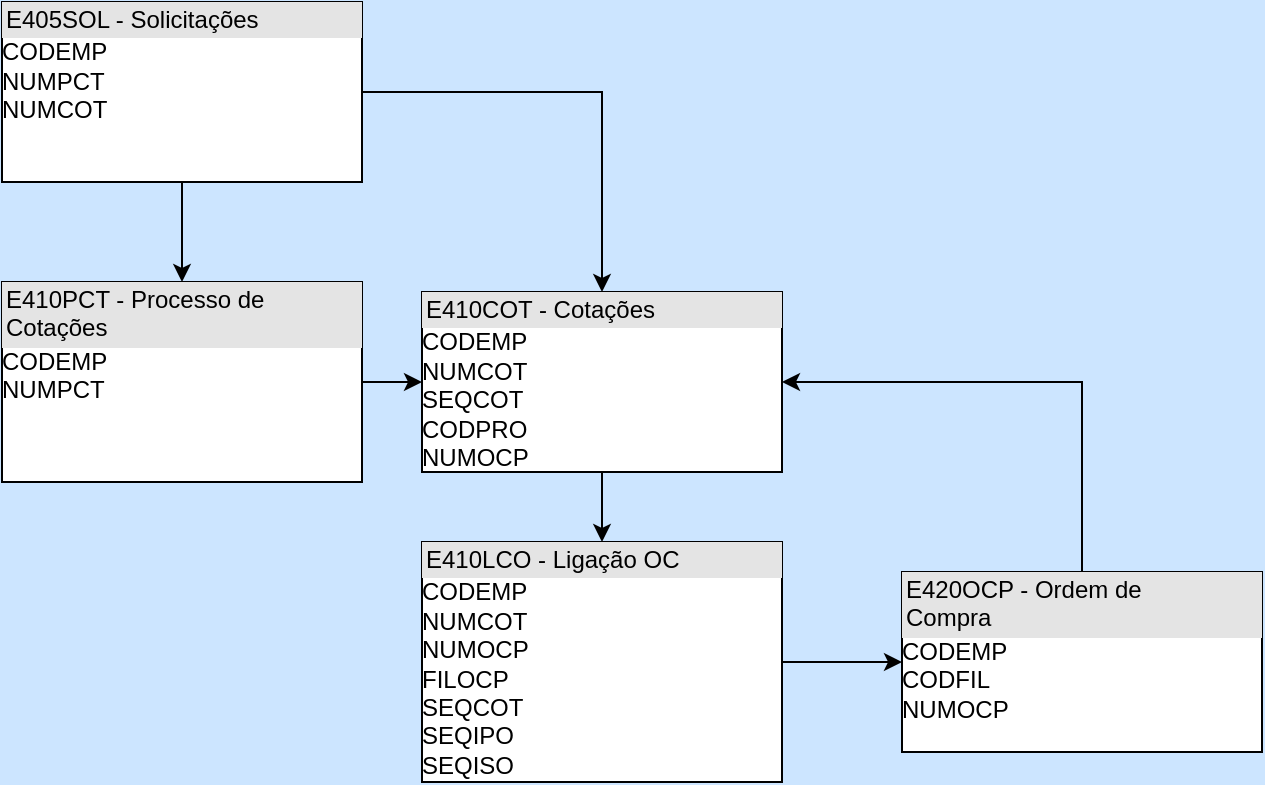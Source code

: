 <mxfile version="22.0.8" type="github">
  <diagram name="Page-1" id="c4acf3e9-155e-7222-9cf6-157b1a14988f">
    <mxGraphModel dx="1386" dy="751" grid="1" gridSize="10" guides="1" tooltips="1" connect="1" arrows="0" fold="1" page="1" pageScale="1" pageWidth="850" pageHeight="1100" background="#CCE5FF" math="0" shadow="0">
      <root>
        <mxCell id="0" />
        <mxCell id="1" parent="0" />
        <mxCell id="kiuOybaDVMzfkG_UTb65-15" style="edgeStyle=orthogonalEdgeStyle;rounded=0;orthogonalLoop=1;jettySize=auto;html=1;entryX=0;entryY=0.5;entryDx=0;entryDy=0;" edge="1" parent="1" source="kiuOybaDVMzfkG_UTb65-6" target="kiuOybaDVMzfkG_UTb65-8">
          <mxGeometry relative="1" as="geometry" />
        </mxCell>
        <mxCell id="kiuOybaDVMzfkG_UTb65-6" value="&lt;div style=&quot;box-sizing:border-box;width:100%;background:#e4e4e4;padding:2px;&quot;&gt;E410PCT - Processo de Cotações&lt;span style=&quot;white-space: pre;&quot;&gt;&#x9;&lt;/span&gt;&lt;/div&gt;CODEMP&lt;br&gt;NUMPCT" style="verticalAlign=top;align=left;overflow=fill;html=1;whiteSpace=wrap;" vertex="1" parent="1">
          <mxGeometry x="40" y="180" width="180" height="100" as="geometry" />
        </mxCell>
        <mxCell id="kiuOybaDVMzfkG_UTb65-16" style="edgeStyle=orthogonalEdgeStyle;rounded=0;orthogonalLoop=1;jettySize=auto;html=1;entryX=0.5;entryY=0;entryDx=0;entryDy=0;" edge="1" parent="1" source="kiuOybaDVMzfkG_UTb65-8" target="kiuOybaDVMzfkG_UTb65-10">
          <mxGeometry relative="1" as="geometry" />
        </mxCell>
        <mxCell id="kiuOybaDVMzfkG_UTb65-8" value="&lt;div style=&quot;box-sizing:border-box;width:100%;background:#e4e4e4;padding:2px;&quot;&gt;E410COT - Cotações&lt;/div&gt;CODEMP&lt;br&gt;NUMCOT&lt;br&gt;SEQCOT&lt;br&gt;CODPRO&lt;br&gt;NUMOCP" style="verticalAlign=top;align=left;overflow=fill;html=1;whiteSpace=wrap;" vertex="1" parent="1">
          <mxGeometry x="250" y="185" width="180" height="90" as="geometry" />
        </mxCell>
        <mxCell id="kiuOybaDVMzfkG_UTb65-14" style="edgeStyle=orthogonalEdgeStyle;rounded=0;orthogonalLoop=1;jettySize=auto;html=1;entryX=0.5;entryY=0;entryDx=0;entryDy=0;" edge="1" parent="1" source="kiuOybaDVMzfkG_UTb65-9" target="kiuOybaDVMzfkG_UTb65-6">
          <mxGeometry relative="1" as="geometry" />
        </mxCell>
        <mxCell id="kiuOybaDVMzfkG_UTb65-18" style="edgeStyle=orthogonalEdgeStyle;rounded=0;orthogonalLoop=1;jettySize=auto;html=1;" edge="1" parent="1" source="kiuOybaDVMzfkG_UTb65-9" target="kiuOybaDVMzfkG_UTb65-8">
          <mxGeometry relative="1" as="geometry" />
        </mxCell>
        <mxCell id="kiuOybaDVMzfkG_UTb65-9" value="&lt;div style=&quot;box-sizing:border-box;width:100%;background:#e4e4e4;padding:2px;&quot;&gt;E405SOL - Solicitações&lt;span style=&quot;white-space: pre;&quot;&gt;&#x9;&lt;/span&gt;&lt;/div&gt;CODEMP&lt;br&gt;NUMPCT&lt;br&gt;NUMCOT" style="verticalAlign=top;align=left;overflow=fill;html=1;whiteSpace=wrap;" vertex="1" parent="1">
          <mxGeometry x="40" y="40" width="180" height="90" as="geometry" />
        </mxCell>
        <mxCell id="kiuOybaDVMzfkG_UTb65-17" style="edgeStyle=orthogonalEdgeStyle;rounded=0;orthogonalLoop=1;jettySize=auto;html=1;entryX=0;entryY=0.5;entryDx=0;entryDy=0;" edge="1" parent="1" source="kiuOybaDVMzfkG_UTb65-10" target="kiuOybaDVMzfkG_UTb65-11">
          <mxGeometry relative="1" as="geometry" />
        </mxCell>
        <mxCell id="kiuOybaDVMzfkG_UTb65-10" value="&lt;div style=&quot;box-sizing:border-box;width:100%;background:#e4e4e4;padding:2px;&quot;&gt;E410LCO - Ligação OC&lt;span style=&quot;white-space: pre;&quot;&gt;&#x9;&lt;/span&gt;&lt;/div&gt;CODEMP&lt;br&gt;NUMCOT&lt;br&gt;NUMOCP&lt;br&gt;FILOCP&lt;br&gt;SEQCOT&lt;br&gt;SEQIPO&lt;br&gt;SEQISO" style="verticalAlign=top;align=left;overflow=fill;html=1;whiteSpace=wrap;" vertex="1" parent="1">
          <mxGeometry x="250" y="310" width="180" height="120" as="geometry" />
        </mxCell>
        <mxCell id="kiuOybaDVMzfkG_UTb65-19" style="edgeStyle=orthogonalEdgeStyle;rounded=0;orthogonalLoop=1;jettySize=auto;html=1;exitX=0.5;exitY=0;exitDx=0;exitDy=0;entryX=1;entryY=0.5;entryDx=0;entryDy=0;" edge="1" parent="1" source="kiuOybaDVMzfkG_UTb65-11" target="kiuOybaDVMzfkG_UTb65-8">
          <mxGeometry relative="1" as="geometry" />
        </mxCell>
        <mxCell id="kiuOybaDVMzfkG_UTb65-11" value="&lt;div style=&quot;box-sizing:border-box;width:100%;background:#e4e4e4;padding:2px;&quot;&gt;E420OCP - Ordem de Compra&lt;span style=&quot;white-space: pre;&quot;&gt;&#x9;&lt;/span&gt;&lt;/div&gt;CODEMP&lt;br&gt;CODFIL&lt;br&gt;NUMOCP" style="verticalAlign=top;align=left;overflow=fill;html=1;whiteSpace=wrap;" vertex="1" parent="1">
          <mxGeometry x="490" y="325" width="180" height="90" as="geometry" />
        </mxCell>
      </root>
    </mxGraphModel>
  </diagram>
</mxfile>
